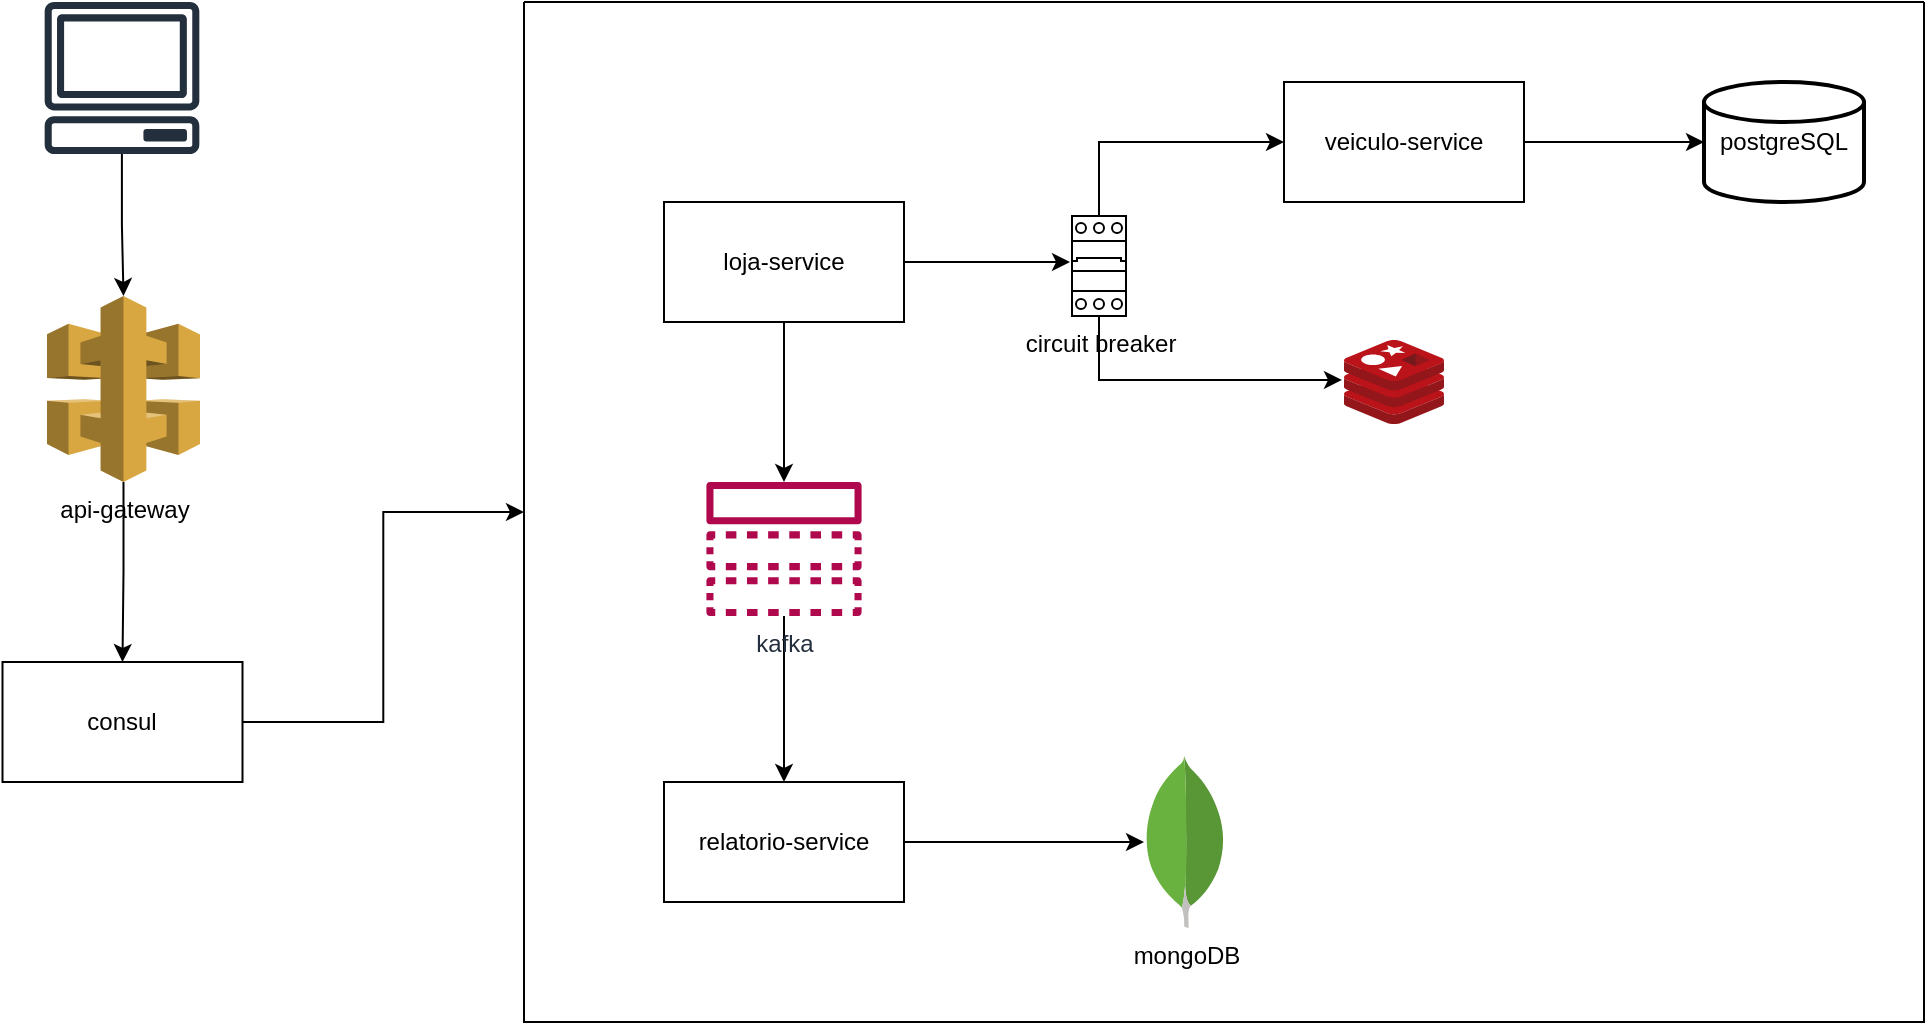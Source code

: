 <mxfile version="15.8.7" type="device"><diagram id="947S8ZMrPfRPAtkBshxZ" name="Página-1"><mxGraphModel dx="2489" dy="857" grid="1" gridSize="10" guides="1" tooltips="1" connect="1" arrows="1" fold="1" page="1" pageScale="1" pageWidth="827" pageHeight="1169" math="0" shadow="0"><root><mxCell id="0"/><mxCell id="1" parent="0"/><mxCell id="lvyfeRUkfQ72-uW4ZSx_-3" style="edgeStyle=orthogonalEdgeStyle;rounded=0;orthogonalLoop=1;jettySize=auto;html=1;" edge="1" parent="1" source="lvyfeRUkfQ72-uW4ZSx_-1" target="lvyfeRUkfQ72-uW4ZSx_-2"><mxGeometry relative="1" as="geometry"/></mxCell><mxCell id="lvyfeRUkfQ72-uW4ZSx_-1" value="veiculo-service" style="rounded=0;whiteSpace=wrap;html=1;" vertex="1" parent="1"><mxGeometry x="470" y="130" width="120" height="60" as="geometry"/></mxCell><mxCell id="lvyfeRUkfQ72-uW4ZSx_-10" style="edgeStyle=orthogonalEdgeStyle;rounded=0;orthogonalLoop=1;jettySize=auto;html=1;entryX=-0.037;entryY=0.46;entryDx=0;entryDy=0;entryPerimeter=0;" edge="1" parent="1" source="lvyfeRUkfQ72-uW4ZSx_-4" target="lvyfeRUkfQ72-uW4ZSx_-8"><mxGeometry relative="1" as="geometry"/></mxCell><mxCell id="lvyfeRUkfQ72-uW4ZSx_-14" style="edgeStyle=orthogonalEdgeStyle;rounded=0;orthogonalLoop=1;jettySize=auto;html=1;" edge="1" parent="1" source="lvyfeRUkfQ72-uW4ZSx_-4" target="lvyfeRUkfQ72-uW4ZSx_-13"><mxGeometry relative="1" as="geometry"/></mxCell><mxCell id="lvyfeRUkfQ72-uW4ZSx_-4" value="loja-service" style="rounded=0;whiteSpace=wrap;html=1;" vertex="1" parent="1"><mxGeometry x="160" y="190" width="120" height="60" as="geometry"/></mxCell><mxCell id="lvyfeRUkfQ72-uW4ZSx_-9" style="edgeStyle=orthogonalEdgeStyle;rounded=0;orthogonalLoop=1;jettySize=auto;html=1;" edge="1" parent="1" source="lvyfeRUkfQ72-uW4ZSx_-8" target="lvyfeRUkfQ72-uW4ZSx_-1"><mxGeometry relative="1" as="geometry"><Array as="points"><mxPoint x="378" y="160"/></Array></mxGeometry></mxCell><mxCell id="lvyfeRUkfQ72-uW4ZSx_-12" style="edgeStyle=orthogonalEdgeStyle;rounded=0;orthogonalLoop=1;jettySize=auto;html=1;entryX=-0.02;entryY=0.476;entryDx=0;entryDy=0;entryPerimeter=0;" edge="1" parent="1" source="lvyfeRUkfQ72-uW4ZSx_-8" target="lvyfeRUkfQ72-uW4ZSx_-11"><mxGeometry relative="1" as="geometry"><Array as="points"><mxPoint x="378" y="279"/></Array></mxGeometry></mxCell><mxCell id="lvyfeRUkfQ72-uW4ZSx_-8" value="circuit breaker" style="verticalLabelPosition=bottom;dashed=0;shadow=0;html=1;align=center;verticalAlign=top;shape=mxgraph.cabinets.cb_3p;" vertex="1" parent="1"><mxGeometry x="364" y="197" width="27" height="50" as="geometry"/></mxCell><mxCell id="lvyfeRUkfQ72-uW4ZSx_-11" value="" style="sketch=0;aspect=fixed;html=1;points=[];align=center;image;fontSize=12;image=img/lib/mscae/Cache_Redis_Product.svg;" vertex="1" parent="1"><mxGeometry x="500" y="259" width="50" height="42" as="geometry"/></mxCell><mxCell id="lvyfeRUkfQ72-uW4ZSx_-16" style="edgeStyle=orthogonalEdgeStyle;rounded=0;orthogonalLoop=1;jettySize=auto;html=1;entryX=0.5;entryY=0;entryDx=0;entryDy=0;" edge="1" parent="1" source="lvyfeRUkfQ72-uW4ZSx_-13" target="lvyfeRUkfQ72-uW4ZSx_-15"><mxGeometry relative="1" as="geometry"/></mxCell><mxCell id="lvyfeRUkfQ72-uW4ZSx_-13" value="kafka" style="sketch=0;outlineConnect=0;fontColor=#232F3E;gradientColor=none;fillColor=#B0084D;strokeColor=none;dashed=0;verticalLabelPosition=bottom;verticalAlign=top;align=center;html=1;fontSize=12;fontStyle=0;aspect=fixed;pointerEvents=1;shape=mxgraph.aws4.topic;" vertex="1" parent="1"><mxGeometry x="181" y="330" width="78" height="67" as="geometry"/></mxCell><mxCell id="lvyfeRUkfQ72-uW4ZSx_-18" style="edgeStyle=orthogonalEdgeStyle;rounded=0;orthogonalLoop=1;jettySize=auto;html=1;" edge="1" parent="1" source="lvyfeRUkfQ72-uW4ZSx_-15" target="lvyfeRUkfQ72-uW4ZSx_-17"><mxGeometry relative="1" as="geometry"/></mxCell><mxCell id="lvyfeRUkfQ72-uW4ZSx_-15" value="relatorio-service" style="rounded=0;whiteSpace=wrap;html=1;" vertex="1" parent="1"><mxGeometry x="160" y="480" width="120" height="60" as="geometry"/></mxCell><mxCell id="lvyfeRUkfQ72-uW4ZSx_-17" value="mongoDB" style="dashed=0;outlineConnect=0;html=1;align=center;labelPosition=center;verticalLabelPosition=bottom;verticalAlign=top;shape=mxgraph.weblogos.mongodb" vertex="1" parent="1"><mxGeometry x="400" y="466.9" width="41.2" height="86.2" as="geometry"/></mxCell><mxCell id="lvyfeRUkfQ72-uW4ZSx_-20" value="" style="swimlane;startSize=0;" vertex="1" parent="1"><mxGeometry x="90" y="90" width="700" height="510" as="geometry"><mxRectangle x="90" y="90" width="50" height="40" as="alternateBounds"/></mxGeometry></mxCell><mxCell id="lvyfeRUkfQ72-uW4ZSx_-2" value="postgreSQL" style="strokeWidth=2;html=1;shape=mxgraph.flowchart.database;whiteSpace=wrap;" vertex="1" parent="lvyfeRUkfQ72-uW4ZSx_-20"><mxGeometry x="590" y="40" width="80" height="60" as="geometry"/></mxCell><mxCell id="lvyfeRUkfQ72-uW4ZSx_-24" style="edgeStyle=orthogonalEdgeStyle;rounded=0;orthogonalLoop=1;jettySize=auto;html=1;entryX=0.5;entryY=0;entryDx=0;entryDy=0;entryPerimeter=0;" edge="1" parent="1" source="lvyfeRUkfQ72-uW4ZSx_-21" target="lvyfeRUkfQ72-uW4ZSx_-23"><mxGeometry relative="1" as="geometry"/></mxCell><mxCell id="lvyfeRUkfQ72-uW4ZSx_-21" value="" style="sketch=0;outlineConnect=0;fontColor=#232F3E;gradientColor=none;fillColor=#232F3D;strokeColor=none;dashed=0;verticalLabelPosition=bottom;verticalAlign=top;align=center;html=1;fontSize=12;fontStyle=0;aspect=fixed;pointerEvents=1;shape=mxgraph.aws4.client;" vertex="1" parent="1"><mxGeometry x="-150" y="90" width="78" height="76" as="geometry"/></mxCell><mxCell id="lvyfeRUkfQ72-uW4ZSx_-28" style="edgeStyle=orthogonalEdgeStyle;rounded=0;orthogonalLoop=1;jettySize=auto;html=1;entryX=0.5;entryY=0;entryDx=0;entryDy=0;" edge="1" parent="1" source="lvyfeRUkfQ72-uW4ZSx_-23" target="lvyfeRUkfQ72-uW4ZSx_-27"><mxGeometry relative="1" as="geometry"/></mxCell><mxCell id="lvyfeRUkfQ72-uW4ZSx_-23" value="api-gateway" style="outlineConnect=0;dashed=0;verticalLabelPosition=bottom;verticalAlign=top;align=center;html=1;shape=mxgraph.aws3.api_gateway;fillColor=#D9A741;gradientColor=none;" vertex="1" parent="1"><mxGeometry x="-148.5" y="237" width="76.5" height="93" as="geometry"/></mxCell><mxCell id="lvyfeRUkfQ72-uW4ZSx_-30" style="edgeStyle=orthogonalEdgeStyle;rounded=0;orthogonalLoop=1;jettySize=auto;html=1;entryX=0;entryY=0.5;entryDx=0;entryDy=0;" edge="1" parent="1" source="lvyfeRUkfQ72-uW4ZSx_-27" target="lvyfeRUkfQ72-uW4ZSx_-20"><mxGeometry relative="1" as="geometry"/></mxCell><mxCell id="lvyfeRUkfQ72-uW4ZSx_-27" value="consul" style="rounded=0;whiteSpace=wrap;html=1;" vertex="1" parent="1"><mxGeometry x="-170.75" y="420" width="120" height="60" as="geometry"/></mxCell></root></mxGraphModel></diagram></mxfile>